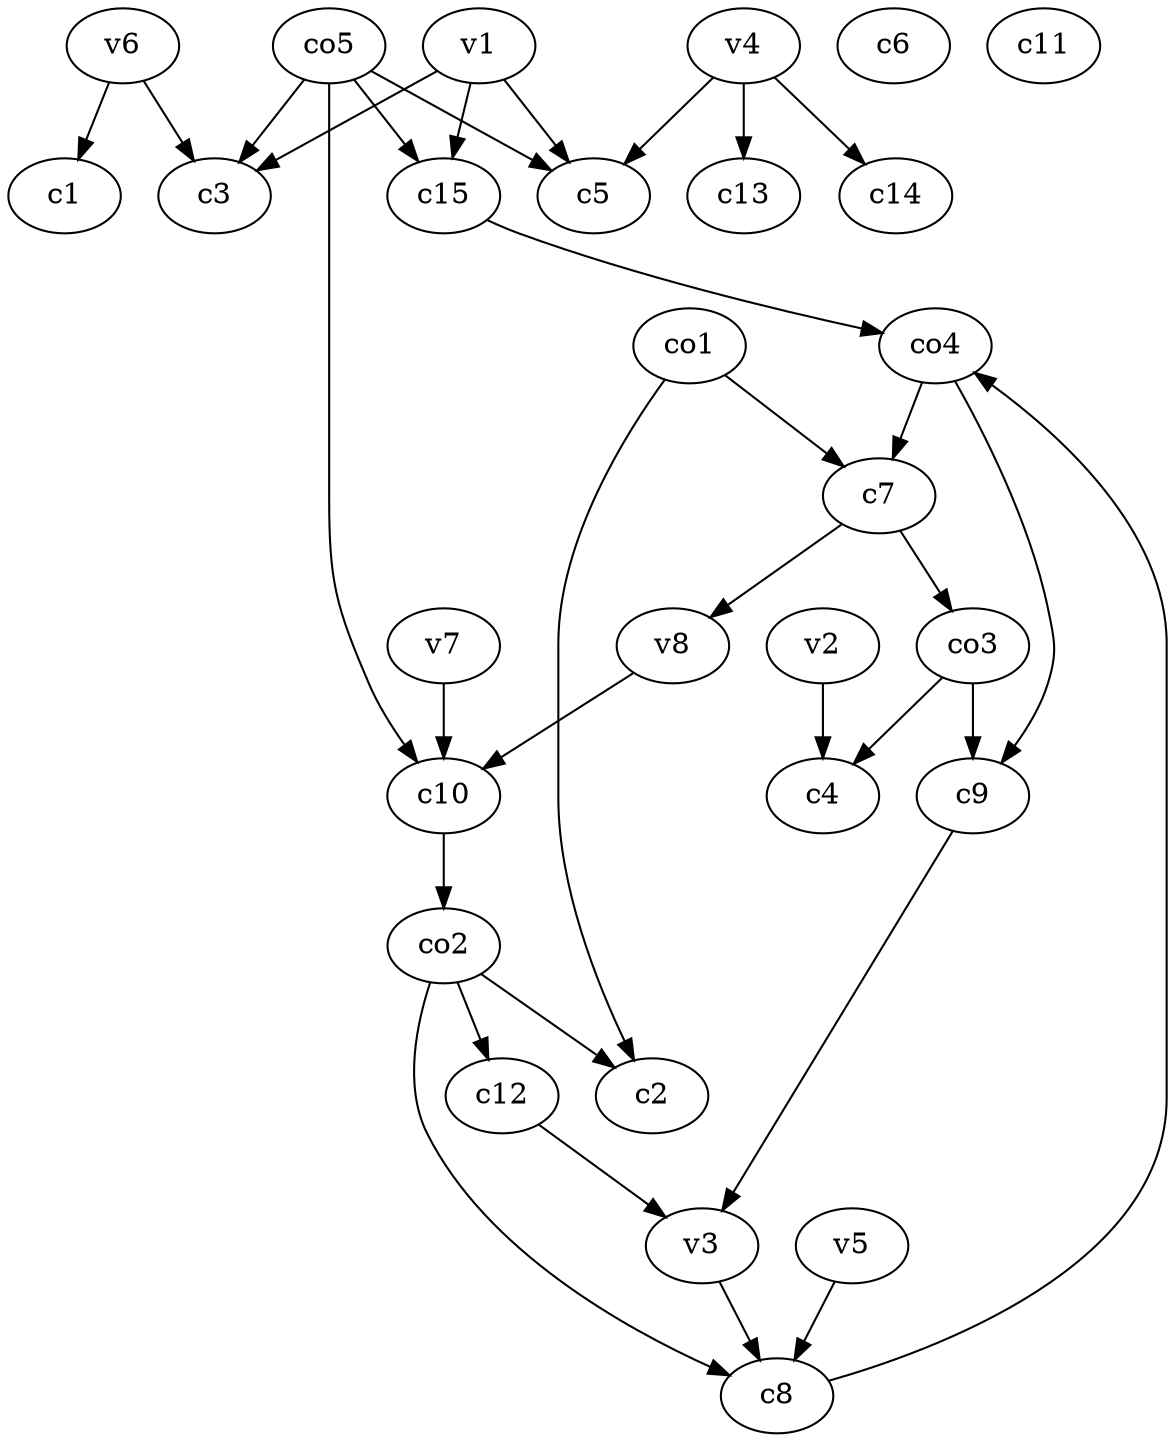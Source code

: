 strict digraph  {
c1;
c2;
c3;
c4;
c5;
c6;
c7;
c8;
c9;
c10;
c11;
c12;
c13;
c14;
c15;
v1;
v2;
v3;
v4;
v5;
v6;
v7;
v8;
co1;
co2;
co3;
co4;
co5;
c7 -> v8  [weight=1];
c7 -> co3  [weight=1];
c8 -> co4  [weight=1];
c9 -> v3  [weight=1];
c10 -> co2  [weight=1];
c12 -> v3  [weight=1];
c15 -> co4  [weight=1];
v1 -> c15  [weight=1];
v1 -> c5  [weight=1];
v1 -> c3  [weight=1];
v2 -> c4  [weight=1];
v3 -> c8  [weight=1];
v4 -> c5  [weight=1];
v4 -> c14  [weight=1];
v4 -> c13  [weight=1];
v5 -> c8  [weight=1];
v6 -> c1  [weight=1];
v6 -> c3  [weight=1];
v7 -> c10  [weight=1];
v8 -> c10  [weight=1];
co1 -> c7  [weight=1];
co1 -> c2  [weight=1];
co2 -> c2  [weight=1];
co2 -> c8  [weight=1];
co2 -> c12  [weight=1];
co3 -> c9  [weight=1];
co3 -> c4  [weight=1];
co4 -> c9  [weight=1];
co4 -> c7  [weight=1];
co5 -> c5  [weight=1];
co5 -> c15  [weight=1];
co5 -> c10  [weight=1];
co5 -> c3  [weight=1];
}
